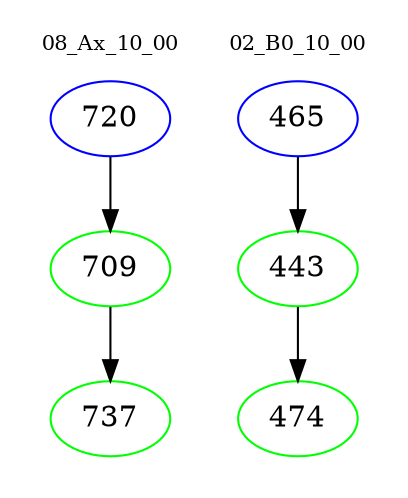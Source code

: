 digraph{
subgraph cluster_0 {
color = white
label = "08_Ax_10_00";
fontsize=10;
T0_720 [label="720", color="blue"]
T0_720 -> T0_709 [color="black"]
T0_709 [label="709", color="green"]
T0_709 -> T0_737 [color="black"]
T0_737 [label="737", color="green"]
}
subgraph cluster_1 {
color = white
label = "02_B0_10_00";
fontsize=10;
T1_465 [label="465", color="blue"]
T1_465 -> T1_443 [color="black"]
T1_443 [label="443", color="green"]
T1_443 -> T1_474 [color="black"]
T1_474 [label="474", color="green"]
}
}
